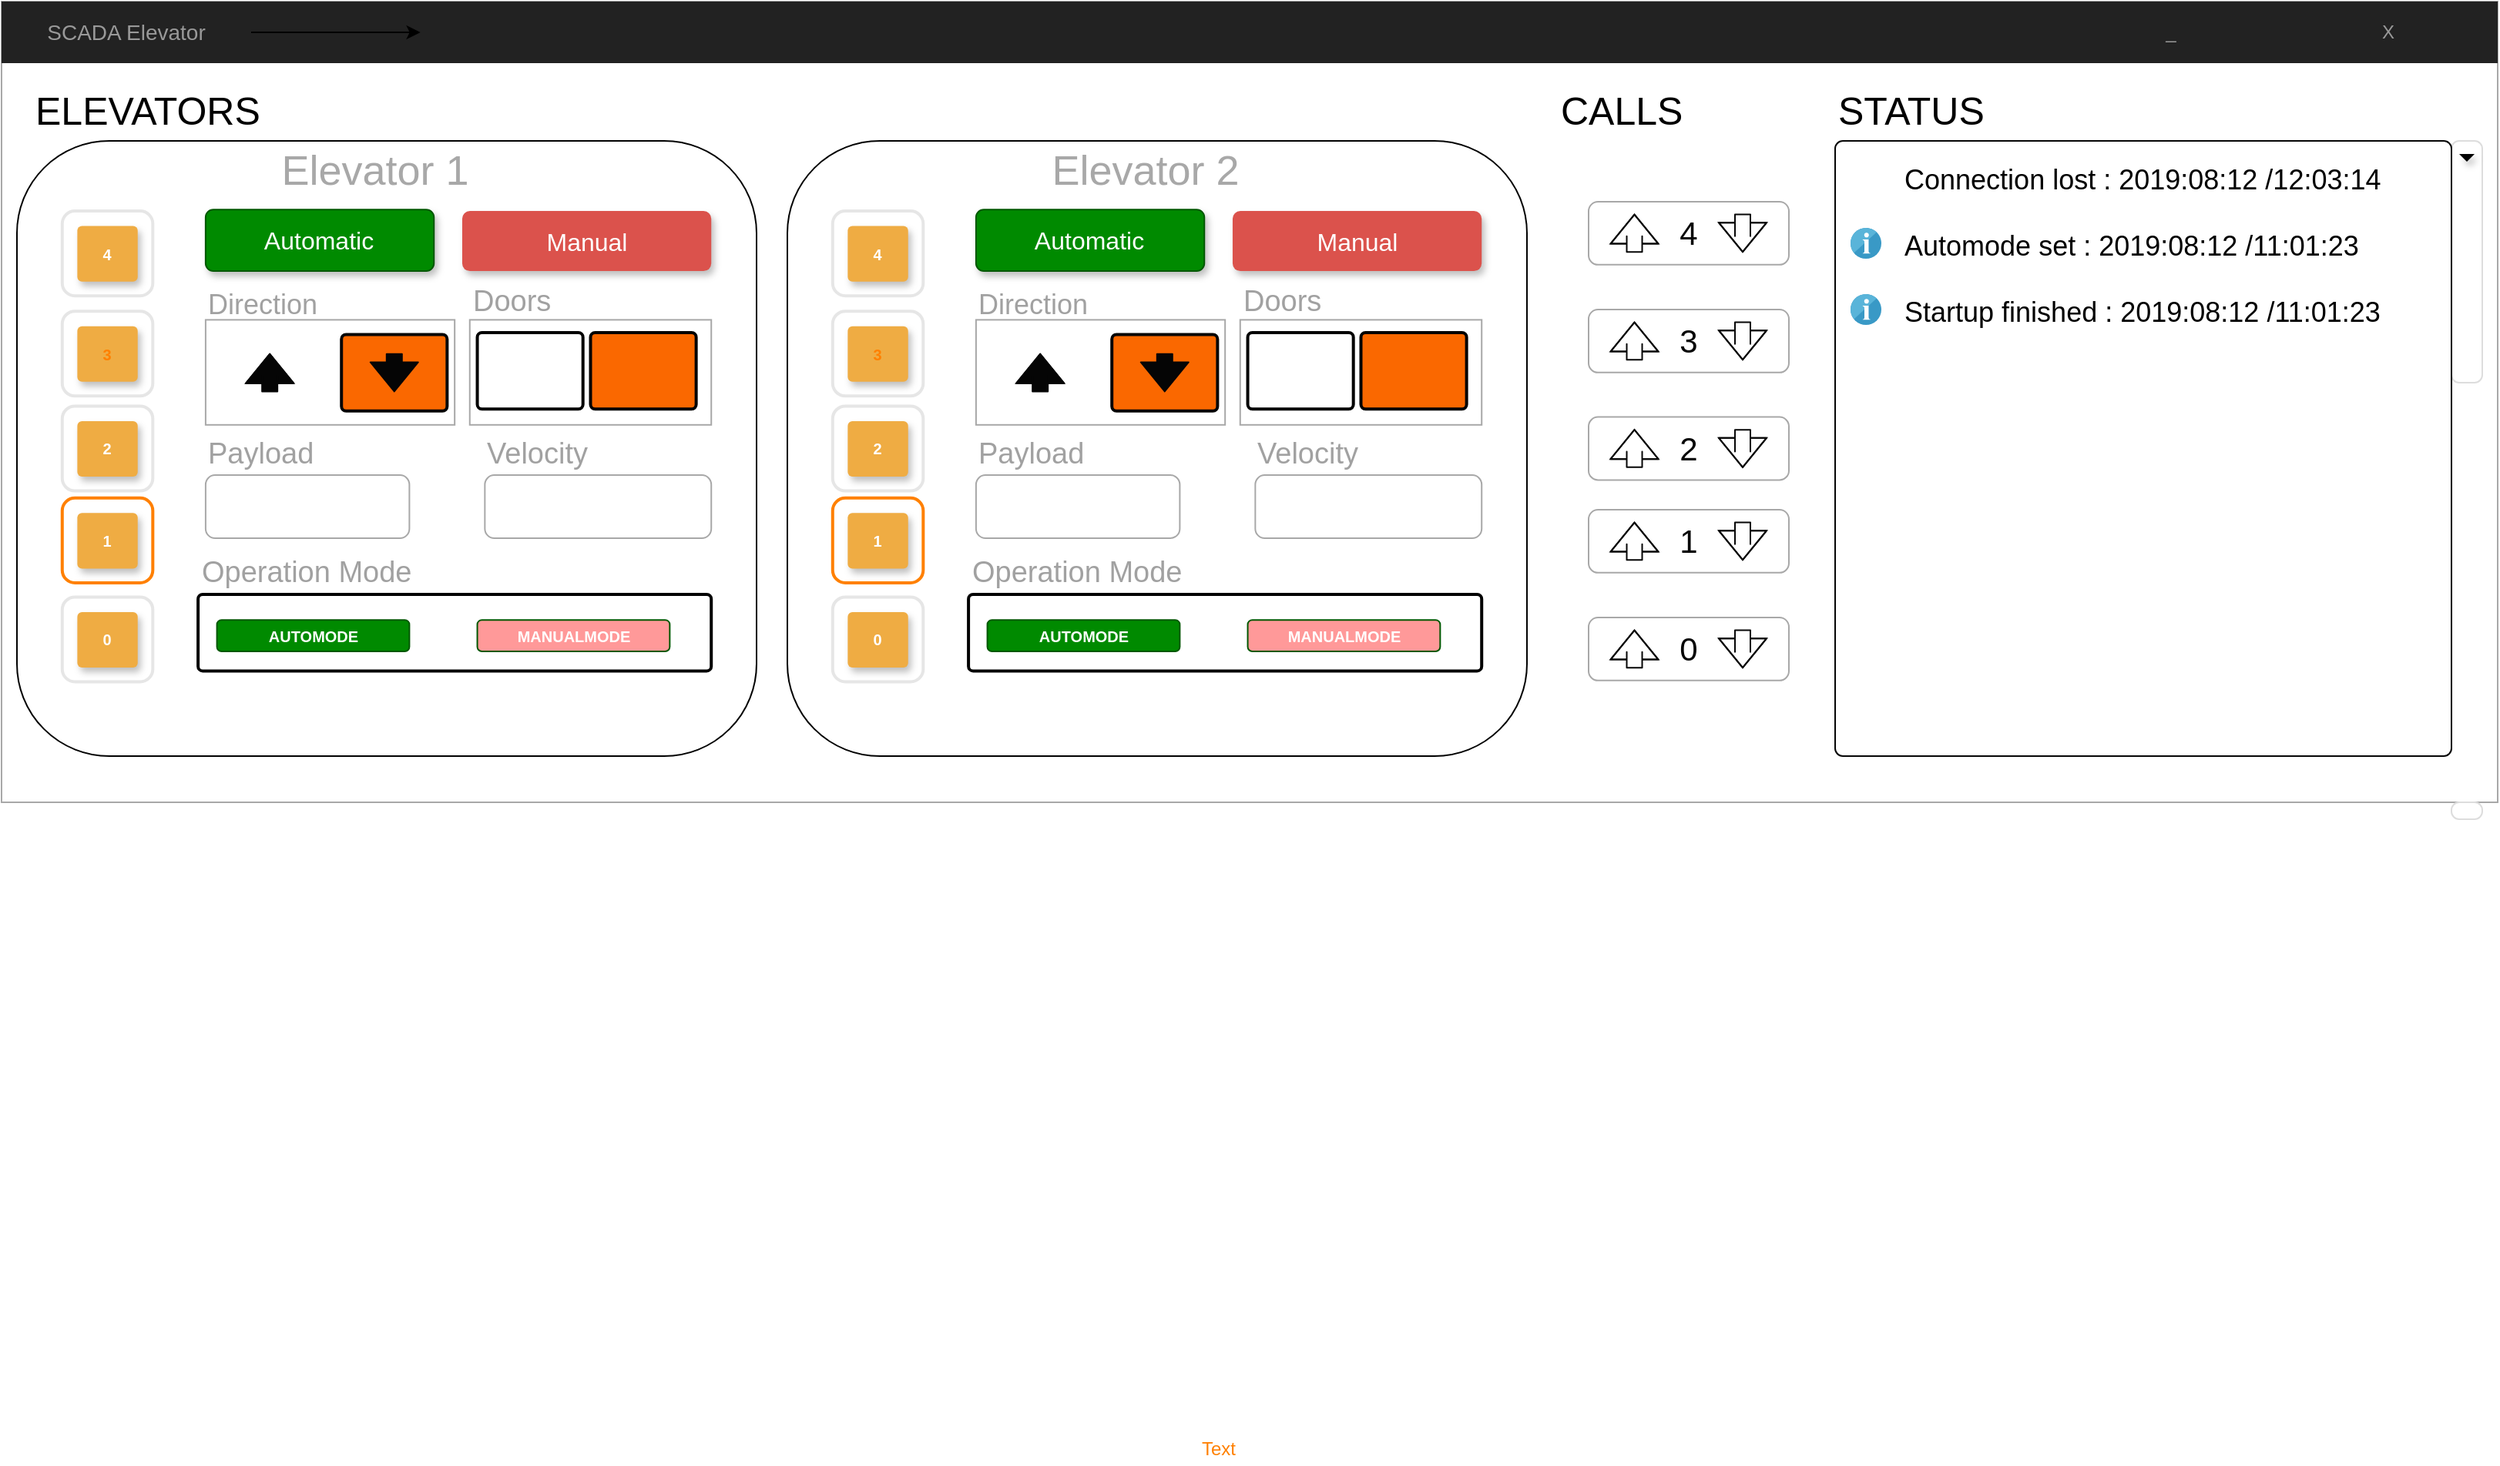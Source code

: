 <mxfile version="12.4.3" type="device" pages="1"><diagram name="Page-1" id="c9db0220-8083-56f3-ca83-edcdcd058819"><mxGraphModel dx="4676" dy="1778" grid="1" gridSize="10" guides="1" tooltips="1" connect="1" arrows="1" fold="1" page="1" pageScale="1.5" pageWidth="826" pageHeight="1169" background="#ffffff" math="0" shadow="0"><root><mxCell id="0" style=";html=1;"/><mxCell id="1" style=";html=1;" parent="0"/><mxCell id="YUiqfEjcNesMXW2IzgrV-88" value="" style="rounded=1;whiteSpace=wrap;html=1;strokeColor=#050505;strokeWidth=1;fontSize=12;fontColor=#FF8000;" vertex="1" parent="1"><mxGeometry x="260" y="570.5" width="170" height="399.5" as="geometry"/></mxCell><mxCell id="S7M7DVfCWea9iP3jPeuL-24" value="" style="rounded=0;whiteSpace=wrap;html=1;strokeColor=#A8A8A8;fontColor=#A1A1A1;" parent="1" vertex="1"><mxGeometry x="-750" y="480" width="1620" height="520" as="geometry"/></mxCell><mxCell id="l9W6tKXWmb2Glwrjk5Hw-6" value="" style="html=1;shadow=0;dashed=0;shape=mxgraph.bootstrap.rrect;rSize=5;strokeColor=#dddddd;align=left;spacingLeft=10;fontSize=16;whiteSpace=wrap;rounded=0;" parent="1" vertex="1"><mxGeometry x="840" y="570.5" width="20" height="157" as="geometry"/></mxCell><mxCell id="3d76a8aef4d5c911-1" value="" style="html=1;shadow=0;dashed=0;shape=mxgraph.bootstrap.rect;fillColor=#222222;strokeColor=none;whiteSpace=wrap;rounded=0;fontSize=12;fontColor=#000000;align=center;" parent="1" vertex="1"><mxGeometry x="-750" y="480" width="1620" height="40" as="geometry"/></mxCell><mxCell id="YUiqfEjcNesMXW2IzgrV-93" value="" style="edgeStyle=orthogonalEdgeStyle;rounded=0;orthogonalLoop=1;jettySize=auto;html=1;fillColor=#FFFFFF;fontSize=12;fontColor=#FF8000;" edge="1" parent="3d76a8aef4d5c911-1" source="3d76a8aef4d5c911-2"><mxGeometry relative="1" as="geometry"><mxPoint x="271.831" y="20" as="targetPoint"/></mxGeometry></mxCell><mxCell id="3d76a8aef4d5c911-2" value="SCADA Elevator" style="html=1;shadow=0;dashed=0;fillColor=none;strokeColor=none;shape=mxgraph.bootstrap.rect;fontColor=#999999;fontSize=14;whiteSpace=wrap;" parent="3d76a8aef4d5c911-1" vertex="1"><mxGeometry width="162" height="40" as="geometry"/></mxCell><mxCell id="3d76a8aef4d5c911-9" value="_" style="html=1;shadow=0;dashed=0;fillColor=none;strokeColor=none;shape=mxgraph.bootstrap.rect;fontColor=#999999;whiteSpace=wrap;" parent="3d76a8aef4d5c911-1" vertex="1"><mxGeometry x="1336.5" width="141.75" height="40" as="geometry"/></mxCell><mxCell id="3d76a8aef4d5c911-10" value="X" style="html=1;shadow=0;dashed=0;fillColor=none;strokeColor=none;shape=mxgraph.bootstrap.rect;fontColor=#999999;whiteSpace=wrap;" parent="3d76a8aef4d5c911-1" vertex="1"><mxGeometry x="1478.25" width="141.75" height="40" as="geometry"/></mxCell><mxCell id="l9W6tKXWmb2Glwrjk5Hw-80" style="edgeStyle=orthogonalEdgeStyle;rounded=0;orthogonalLoop=1;jettySize=auto;html=1;labelBackgroundColor=#ffffff;strokeColor=#FFFFFF;fontColor=#FFFFFF;" parent="1" source="3d76a8aef4d5c911-24" edge="1"><mxGeometry relative="1" as="geometry"><mxPoint x="640" y="850" as="targetPoint"/></mxGeometry></mxCell><mxCell id="3d76a8aef4d5c911-24" value="&lt;font style=&quot;font-size: 18px&quot;&gt;&lt;font style=&quot;font-size: 18px&quot;&gt;&amp;nbsp; &amp;nbsp; &amp;nbsp; &amp;nbsp;&lt;font style=&quot;font-size: 18px&quot;&gt;Connection lost : 2019:08:12 /12:03:14&lt;/font&gt;&lt;br&gt;&lt;/font&gt;&lt;br&gt;&amp;nbsp; &amp;nbsp; &amp;nbsp; &amp;nbsp;&lt;font style=&quot;font-size: 18px&quot;&gt;Automode set :&amp;nbsp;&lt;/font&gt;2019:08:12 /11:01:23&lt;br&gt;&lt;br&gt;&amp;nbsp; &amp;nbsp; &amp;nbsp; &amp;nbsp;&lt;font style=&quot;font-size: 18px&quot;&gt;Startup finished :&amp;nbsp;&lt;/font&gt;2019:08:12 /11:01:23&lt;/font&gt;&lt;span style=&quot;font-size: 13px&quot;&gt;&lt;br&gt;&lt;/span&gt;" style="html=1;shadow=0;dashed=0;shape=mxgraph.bootstrap.rrect;rSize=5;fontSize=12;strokeColor=#050505;align=left;spacing=10;verticalAlign=top;whiteSpace=wrap;rounded=0;" parent="1" vertex="1"><mxGeometry x="440" y="570.5" width="400" height="399.5" as="geometry"/></mxCell><mxCell id="3d76a8aef4d5c911-25" value="&lt;font style=&quot;font-size: 25px&quot;&gt;STATUS&lt;/font&gt;" style="html=1;shadow=0;dashed=0;shape=mxgraph.bootstrap.rect;strokeColor=none;fillColor=none;align=left;fontSize=10;whiteSpace=wrap;rounded=0;" parent="1" vertex="1"><mxGeometry x="440" y="540" width="120" height="20" as="geometry"/></mxCell><mxCell id="3d76a8aef4d5c911-33" value="" style="shape=triangle;strokeColor=none;fillColor=#000000;direction=south;rounded=0;shadow=1;fontSize=12;fontColor=#000000;align=center;html=1;" parent="1" vertex="1"><mxGeometry x="845" y="579" width="10" height="5" as="geometry"/></mxCell><mxCell id="l9W6tKXWmb2Glwrjk5Hw-1" value="" style="shape=image;html=1;verticalAlign=top;verticalLabelPosition=bottom;labelBackgroundColor=#ffffff;imageAspect=0;aspect=fixed;image=https://cdn3.iconfinder.com/data/icons/forall/1062/error-128.png" parent="1" vertex="1"><mxGeometry x="450" y="584" width="20" height="20" as="geometry"/></mxCell><mxCell id="l9W6tKXWmb2Glwrjk5Hw-2" value="" style="aspect=fixed;html=1;points=[];align=center;image;fontSize=12;image=img/lib/mscae/Info_2.svg;" parent="1" vertex="1"><mxGeometry x="450" y="627" width="20" height="20" as="geometry"/></mxCell><mxCell id="l9W6tKXWmb2Glwrjk5Hw-5" value="" style="aspect=fixed;html=1;points=[];align=center;image;fontSize=12;image=img/lib/mscae/Info_2.svg;" parent="1" vertex="1"><mxGeometry x="450" y="670" width="20" height="20" as="geometry"/></mxCell><mxCell id="l9W6tKXWmb2Glwrjk5Hw-82" value="" style="edgeStyle=orthogonalEdgeStyle;rounded=0;orthogonalLoop=1;jettySize=auto;html=1;labelBackgroundColor=#ffffff;strokeColor=#FFFFFF;fontColor=#FFFFFF;" parent="1" source="l9W6tKXWmb2Glwrjk5Hw-9" edge="1"><mxGeometry relative="1" as="geometry"><mxPoint x="850" y="1018" as="targetPoint"/></mxGeometry></mxCell><mxCell id="l9W6tKXWmb2Glwrjk5Hw-9" value="" style="html=1;shadow=0;dashed=0;shape=mxgraph.bootstrap.rrect;rSize=5;strokeColor=#dddddd;align=left;spacingLeft=10;fontSize=16;whiteSpace=wrap;rounded=0;" parent="1" vertex="1"><mxGeometry x="840" y="1000" width="20" height="11" as="geometry"/></mxCell><mxCell id="YUiqfEjcNesMXW2IzgrV-22" value="" style="group" vertex="1" connectable="0" parent="1"><mxGeometry x="-240" y="570.5" width="480" height="399.5" as="geometry"/></mxCell><mxCell id="l9W6tKXWmb2Glwrjk5Hw-67" value="" style="shape=flexArrow;endArrow=classic;html=1;fontColor=#FFFFFF;labelBackgroundColor=#ffffff;labelBorderColor=#FFFFFF;strokeColor=#FFFFFF;" parent="YUiqfEjcNesMXW2IzgrV-22" edge="1"><mxGeometry width="50" height="50" relative="1" as="geometry"><mxPoint x="156.245" y="147.864" as="sourcePoint"/><mxPoint x="156.245" y="173.198" as="targetPoint"/></mxGeometry></mxCell><mxCell id="l9W6tKXWmb2Glwrjk5Hw-89" value="OPEN" style="html=1;shadow=0;dashed=0;shape=mxgraph.bootstrap.rrect;align=center;rSize=3;strokeColor=#050505;fillColor=#FFFFFF;fontColor=#ffffff;fontStyle=1;fontSize=10;whiteSpace=wrap;rounded=0;strokeWidth=2;" parent="YUiqfEjcNesMXW2IzgrV-22" vertex="1"><mxGeometry x="129.796" y="125.696" width="68.571" height="49.694" as="geometry"/></mxCell><mxCell id="YUiqfEjcNesMXW2IzgrV-1" value="" style="rounded=1;whiteSpace=wrap;html=1;" vertex="1" parent="YUiqfEjcNesMXW2IzgrV-22"><mxGeometry width="480" height="399.5" as="geometry"/></mxCell><mxCell id="3d76a8aef4d5c911-51" value="Automatic" style="html=1;shadow=1;dashed=0;shape=mxgraph.bootstrap.rrect;align=center;rSize=5;strokeColor=#005700;fillColor=#008a00;fontSize=16;whiteSpace=wrap;rounded=0;fontColor=#ffffff;" parent="YUiqfEjcNesMXW2IzgrV-22" vertex="1"><mxGeometry x="122.449" y="44.578" width="148.163" height="39.95" as="geometry"/></mxCell><mxCell id="YUiqfEjcNesMXW2IzgrV-6" value="" style="rounded=1;whiteSpace=wrap;html=1;fontColor=#FF8000;strokeWidth=2;strokeColor=#E6E6E6;" vertex="1" parent="YUiqfEjcNesMXW2IzgrV-22"><mxGeometry x="29.388" y="110.593" width="58.776" height="55.053" as="geometry"/></mxCell><mxCell id="l9W6tKXWmb2Glwrjk5Hw-47" value="3" style="html=1;shadow=1;dashed=0;shape=mxgraph.bootstrap.rrect;align=center;rSize=3;strokeColor=none;fillColor=#EFAC43;fontColor=#FF8000;fontStyle=1;fontSize=10;whiteSpace=wrap;rounded=0;" parent="YUiqfEjcNesMXW2IzgrV-22" vertex="1"><mxGeometry x="39.184" y="120.337" width="39.184" height="36.052" as="geometry"/></mxCell><mxCell id="YUiqfEjcNesMXW2IzgrV-12" value="" style="rounded=1;whiteSpace=wrap;html=1;fontColor=#FF8000;strokeWidth=2;strokeColor=#E6E6E6;" vertex="1" parent="YUiqfEjcNesMXW2IzgrV-22"><mxGeometry x="29.388" y="172.223" width="58.776" height="55.053" as="geometry"/></mxCell><mxCell id="YUiqfEjcNesMXW2IzgrV-13" value="2" style="html=1;shadow=1;dashed=0;shape=mxgraph.bootstrap.rrect;align=center;rSize=3;strokeColor=none;fillColor=#EFAC43;fontColor=#ffffff;fontStyle=1;fontSize=10;whiteSpace=wrap;rounded=0;" vertex="1" parent="YUiqfEjcNesMXW2IzgrV-22"><mxGeometry x="39.184" y="181.967" width="39.184" height="36.052" as="geometry"/></mxCell><mxCell id="YUiqfEjcNesMXW2IzgrV-14" value="" style="rounded=1;whiteSpace=wrap;html=1;fontColor=#FF8000;strokeWidth=2;strokeColor=#FF8000;" vertex="1" parent="YUiqfEjcNesMXW2IzgrV-22"><mxGeometry x="29.388" y="231.905" width="58.776" height="55.053" as="geometry"/></mxCell><mxCell id="YUiqfEjcNesMXW2IzgrV-15" value="1" style="html=1;shadow=1;dashed=0;shape=mxgraph.bootstrap.rrect;align=center;rSize=3;strokeColor=none;fillColor=#EFAC43;fontColor=#ffffff;fontStyle=1;fontSize=10;whiteSpace=wrap;rounded=0;" vertex="1" parent="YUiqfEjcNesMXW2IzgrV-22"><mxGeometry x="39.184" y="241.649" width="39.184" height="36.052" as="geometry"/></mxCell><mxCell id="YUiqfEjcNesMXW2IzgrV-16" value="" style="rounded=1;whiteSpace=wrap;html=1;fontColor=#FF8000;strokeWidth=2;strokeColor=#E6E6E6;" vertex="1" parent="YUiqfEjcNesMXW2IzgrV-22"><mxGeometry x="29.388" y="296.215" width="58.776" height="55.053" as="geometry"/></mxCell><mxCell id="YUiqfEjcNesMXW2IzgrV-17" value="0" style="html=1;shadow=1;dashed=0;shape=mxgraph.bootstrap.rrect;align=center;rSize=3;strokeColor=none;fillColor=#EFAC43;fontColor=#ffffff;fontStyle=1;fontSize=10;whiteSpace=wrap;rounded=0;" vertex="1" parent="YUiqfEjcNesMXW2IzgrV-22"><mxGeometry x="39.184" y="305.959" width="39.184" height="36.052" as="geometry"/></mxCell><mxCell id="YUiqfEjcNesMXW2IzgrV-18" value="" style="rounded=1;whiteSpace=wrap;html=1;fontColor=#FF8000;fontSize=12;strokeWidth=2;strokeColor=#E6E6E6;" vertex="1" parent="YUiqfEjcNesMXW2IzgrV-22"><mxGeometry x="29.388" y="45.553" width="58.776" height="55.053" as="geometry"/></mxCell><mxCell id="YUiqfEjcNesMXW2IzgrV-19" value="4" style="html=1;shadow=1;dashed=0;shape=mxgraph.bootstrap.rrect;align=center;rSize=3;strokeColor=none;fillColor=#EFAC43;fontColor=#ffffff;fontStyle=1;fontSize=10;whiteSpace=wrap;rounded=0;" vertex="1" parent="YUiqfEjcNesMXW2IzgrV-22"><mxGeometry x="39.184" y="55.297" width="39.184" height="36.052" as="geometry"/></mxCell><mxCell id="S7M7DVfCWea9iP3jPeuL-7" value="" style="rounded=0;whiteSpace=wrap;html=1;strokeColor=#A8A8A8;" parent="YUiqfEjcNesMXW2IzgrV-22" vertex="1"><mxGeometry x="122.449" y="116.196" width="161.633" height="68.207" as="geometry"/></mxCell><mxCell id="S7M7DVfCWea9iP3jPeuL-4" value="" style="rounded=0;whiteSpace=wrap;html=1;strokeColor=#A8A8A8;" parent="YUiqfEjcNesMXW2IzgrV-22" vertex="1"><mxGeometry x="293.878" y="116.196" width="156.735" height="68.207" as="geometry"/></mxCell><mxCell id="l9W6tKXWmb2Glwrjk5Hw-85" value="OPEN" style="html=1;shadow=0;dashed=0;shape=mxgraph.bootstrap.rrect;align=center;rSize=3;strokeColor=#000000;fillColor=#FFFFFF;fontColor=#ffffff;fontStyle=1;fontSize=10;whiteSpace=wrap;rounded=0;gradientColor=none;strokeWidth=2;" parent="YUiqfEjcNesMXW2IzgrV-22" vertex="1"><mxGeometry x="298.776" y="124.478" width="68.571" height="49.694" as="geometry"/></mxCell><mxCell id="l9W6tKXWmb2Glwrjk5Hw-87" value="" style="html=1;shadow=0;dashed=0;shape=mxgraph.bootstrap.rrect;align=center;rSize=3;strokeColor=#000000;fillColor=#fa6800;fontColor=#ffffff;fontStyle=1;fontSize=10;whiteSpace=wrap;rounded=0;strokeWidth=2;" parent="YUiqfEjcNesMXW2IzgrV-22" vertex="1"><mxGeometry x="372.245" y="124.478" width="68.571" height="49.694" as="geometry"/></mxCell><mxCell id="l9W6tKXWmb2Glwrjk5Hw-91" value="" style="html=1;shadow=0;dashed=0;shape=mxgraph.bootstrap.rrect;align=center;rSize=3;strokeColor=#050505;fillColor=#fa6800;fontColor=#ffffff;fontStyle=1;fontSize=10;whiteSpace=wrap;rounded=0;strokeWidth=2;" parent="YUiqfEjcNesMXW2IzgrV-22" vertex="1"><mxGeometry x="210.612" y="125.696" width="68.571" height="49.694" as="geometry"/></mxCell><mxCell id="l9W6tKXWmb2Glwrjk5Hw-101" value="" style="shape=flexArrow;endArrow=classic;html=1;fontColor=#FFFFFF;labelBackgroundColor=#ffffff;labelBorderColor=#FFFFFF;strokeColor=#050505;fillColor=#050505;" parent="YUiqfEjcNesMXW2IzgrV-22" edge="1"><mxGeometry width="50" height="50" relative="1" as="geometry"><mxPoint x="244.898" y="137.876" as="sourcePoint"/><mxPoint x="244.898" y="163.21" as="targetPoint"/></mxGeometry></mxCell><mxCell id="l9W6tKXWmb2Glwrjk5Hw-102" value="" style="shape=flexArrow;endArrow=classic;html=1;fontColor=#FFFFFF;labelBackgroundColor=#ffffff;labelBorderColor=#FFFFFF;strokeColor=#050505;fillColor=#050505;" parent="YUiqfEjcNesMXW2IzgrV-22" edge="1"><mxGeometry width="50" height="50" relative="1" as="geometry"><mxPoint x="164.082" y="163.21" as="sourcePoint"/><mxPoint x="164.082" y="137.876" as="targetPoint"/><Array as="points"><mxPoint x="164.082" y="152.492"/></Array></mxGeometry></mxCell><mxCell id="l9W6tKXWmb2Glwrjk5Hw-119" value="" style="shape=image;html=1;verticalAlign=top;verticalLabelPosition=bottom;labelBackgroundColor=#ffffff;imageAspect=0;aspect=fixed;image=https://cdn4.iconfinder.com/data/icons/basic-user-interface-elements/700/exit-enter-leave-in-door-128.png;shadow=1;strokeColor=#000000;strokeWidth=2;fillColor=#FFFFFF;gradientColor=none;fontColor=#FFFFFF;" parent="YUiqfEjcNesMXW2IzgrV-22" vertex="1"><mxGeometry x="315.918" y="131.299" width="35.317" height="35.317" as="geometry"/></mxCell><mxCell id="l9W6tKXWmb2Glwrjk5Hw-120" value="" style="shape=image;html=1;verticalAlign=top;verticalLabelPosition=bottom;labelBackgroundColor=#ffffff;imageAspect=0;aspect=fixed;image=https://cdn4.iconfinder.com/data/icons/basic-user-interface-elements/700/exit-enter-leave-out-door-128.png;shadow=1;strokeColor=#000000;strokeWidth=2;fillColor=#FFFFFF;gradientColor=none;fontColor=#FFFFFF;" parent="YUiqfEjcNesMXW2IzgrV-22" vertex="1"><mxGeometry x="389.388" y="129.838" width="38.18" height="38.18" as="geometry"/></mxCell><mxCell id="S7M7DVfCWea9iP3jPeuL-5" value="&lt;font style=&quot;font-size: 19px&quot;&gt;Doors&lt;/font&gt;" style="html=1;shadow=0;dashed=0;shape=mxgraph.bootstrap.rect;strokeColor=none;fillColor=none;align=left;fontSize=10;whiteSpace=wrap;rounded=0;fontColor=#A1A1A1;" parent="YUiqfEjcNesMXW2IzgrV-22" vertex="1"><mxGeometry x="293.878" y="94.272" width="117.551" height="19.488" as="geometry"/></mxCell><mxCell id="S7M7DVfCWea9iP3jPeuL-12" value="&lt;font style=&quot;font-size: 18px&quot;&gt;Direction&lt;/font&gt;" style="html=1;shadow=0;dashed=0;shape=mxgraph.bootstrap.rect;strokeColor=none;fillColor=none;align=left;fontSize=10;whiteSpace=wrap;rounded=0;fontColor=#A1A1A1;" parent="YUiqfEjcNesMXW2IzgrV-22" vertex="1"><mxGeometry x="122.449" y="96.708" width="117.551" height="19.488" as="geometry"/></mxCell><mxCell id="l9W6tKXWmb2Glwrjk5Hw-117" value="" style="html=1;shadow=0;dashed=0;shape=mxgraph.bootstrap.rrect;align=center;rSize=3;fontStyle=1;fontSize=10;whiteSpace=wrap;rounded=0;strokeWidth=2;" parent="YUiqfEjcNesMXW2IzgrV-22" vertex="1"><mxGeometry x="117.551" y="294.509" width="333.061" height="49.694" as="geometry"/></mxCell><mxCell id="l9W6tKXWmb2Glwrjk5Hw-118" value="AUTOMODE" style="html=1;shadow=0;dashed=0;shape=mxgraph.bootstrap.rrect;align=center;rSize=3;strokeColor=#005700;fillColor=#008a00;fontColor=#ffffff;fontStyle=1;fontSize=10;whiteSpace=wrap;rounded=0;strokeWidth=1;" parent="YUiqfEjcNesMXW2IzgrV-22" vertex="1"><mxGeometry x="129.796" y="311.074" width="124.898" height="20.462" as="geometry"/></mxCell><mxCell id="S7M7DVfCWea9iP3jPeuL-20" value="" style="rounded=1;whiteSpace=wrap;html=1;strokeColor=#A8A8A8;fontColor=#A1A1A1;" parent="YUiqfEjcNesMXW2IzgrV-22" vertex="1"><mxGeometry x="303.673" y="217.045" width="146.939" height="40.924" as="geometry"/></mxCell><mxCell id="S7M7DVfCWea9iP3jPeuL-21" value="&lt;span style=&quot;font-size: 19px&quot;&gt;Velocity&lt;/span&gt;" style="html=1;shadow=0;dashed=0;shape=mxgraph.bootstrap.rect;strokeColor=none;fillColor=none;align=left;fontSize=10;whiteSpace=wrap;rounded=0;fontColor=#A1A1A1;" parent="YUiqfEjcNesMXW2IzgrV-22" vertex="1"><mxGeometry x="303.066" y="193.66" width="117.551" height="19.488" as="geometry"/></mxCell><mxCell id="S7M7DVfCWea9iP3jPeuL-22" value="" style="rounded=1;whiteSpace=wrap;html=1;strokeColor=#A8A8A8;fontColor=#A1A1A1;" parent="YUiqfEjcNesMXW2IzgrV-22" vertex="1"><mxGeometry x="122.449" y="217.045" width="132.245" height="40.924" as="geometry"/></mxCell><mxCell id="S7M7DVfCWea9iP3jPeuL-23" value="&lt;span style=&quot;font-size: 19px&quot;&gt;Payload&lt;/span&gt;" style="html=1;shadow=0;dashed=0;shape=mxgraph.bootstrap.rect;strokeColor=none;fillColor=none;align=left;fontSize=10;whiteSpace=wrap;rounded=0;fontColor=#A1A1A1;" parent="YUiqfEjcNesMXW2IzgrV-22" vertex="1"><mxGeometry x="122.449" y="193.66" width="117.551" height="19.488" as="geometry"/></mxCell><mxCell id="S7M7DVfCWea9iP3jPeuL-29" value="&lt;span style=&quot;font-size: 19px&quot;&gt;Operation Mode&lt;/span&gt;" style="html=1;shadow=0;dashed=0;shape=mxgraph.bootstrap.rect;strokeColor=none;fillColor=none;align=left;fontSize=10;whiteSpace=wrap;rounded=0;fontColor=#A1A1A1;" parent="YUiqfEjcNesMXW2IzgrV-22" vertex="1"><mxGeometry x="117.551" y="270.637" width="161.633" height="19.488" as="geometry"/></mxCell><mxCell id="S7M7DVfCWea9iP3jPeuL-30" value="MANUALMODE" style="html=1;shadow=0;dashed=0;shape=mxgraph.bootstrap.rrect;align=center;rSize=3;strokeColor=#005700;fillColor=#FF9999;fontColor=#ffffff;fontStyle=1;fontSize=10;whiteSpace=wrap;rounded=0;strokeWidth=1;" parent="YUiqfEjcNesMXW2IzgrV-22" vertex="1"><mxGeometry x="298.776" y="311.074" width="124.898" height="20.462" as="geometry"/></mxCell><mxCell id="3d76a8aef4d5c911-53" value="Manual" style="html=1;shadow=1;dashed=0;shape=mxgraph.bootstrap.rrect;align=center;rSize=5;strokeColor=none;fillColor=#DB524C;fontColor=#ffffff;fontSize=16;whiteSpace=wrap;rounded=0;" parent="YUiqfEjcNesMXW2IzgrV-22" vertex="1"><mxGeometry x="288.98" y="45.553" width="161.633" height="38.976" as="geometry"/></mxCell><mxCell id="YUiqfEjcNesMXW2IzgrV-24" value="&lt;font style=&quot;font-size: 27px&quot; color=&quot;#a8a8a8&quot;&gt;Elevator 2&lt;/font&gt;" style="text;html=1;align=center;verticalAlign=middle;resizable=0;points=[];;autosize=1;fontSize=12;fontColor=#FF8000;" vertex="1" parent="YUiqfEjcNesMXW2IzgrV-22"><mxGeometry x="161.633" y="9.257" width="140" height="20" as="geometry"/></mxCell><mxCell id="YUiqfEjcNesMXW2IzgrV-23" value="Text" style="text;html=1;strokeColor=none;fillColor=none;align=center;verticalAlign=middle;whiteSpace=wrap;rounded=0;fontSize=12;fontColor=#FF8000;" vertex="1" parent="1"><mxGeometry x="20" y="1410" width="40" height="20" as="geometry"/></mxCell><mxCell id="YUiqfEjcNesMXW2IzgrV-33" value="" style="group" vertex="1" connectable="0" parent="1"><mxGeometry x="-740" y="570.5" width="480" height="399.5" as="geometry"/></mxCell><mxCell id="YUiqfEjcNesMXW2IzgrV-34" value="" style="shape=flexArrow;endArrow=classic;html=1;fontColor=#FFFFFF;labelBackgroundColor=#ffffff;labelBorderColor=#FFFFFF;strokeColor=#FFFFFF;" edge="1" parent="YUiqfEjcNesMXW2IzgrV-33"><mxGeometry width="50" height="50" relative="1" as="geometry"><mxPoint x="156.245" y="147.864" as="sourcePoint"/><mxPoint x="156.245" y="173.198" as="targetPoint"/></mxGeometry></mxCell><mxCell id="YUiqfEjcNesMXW2IzgrV-35" value="OPEN" style="html=1;shadow=0;dashed=0;shape=mxgraph.bootstrap.rrect;align=center;rSize=3;strokeColor=#050505;fillColor=#FFFFFF;fontColor=#ffffff;fontStyle=1;fontSize=10;whiteSpace=wrap;rounded=0;strokeWidth=2;" vertex="1" parent="YUiqfEjcNesMXW2IzgrV-33"><mxGeometry x="129.796" y="125.696" width="68.571" height="49.694" as="geometry"/></mxCell><mxCell id="YUiqfEjcNesMXW2IzgrV-36" value="" style="rounded=1;whiteSpace=wrap;html=1;" vertex="1" parent="YUiqfEjcNesMXW2IzgrV-33"><mxGeometry width="480" height="399.5" as="geometry"/></mxCell><mxCell id="YUiqfEjcNesMXW2IzgrV-37" value="Automatic" style="html=1;shadow=1;dashed=0;shape=mxgraph.bootstrap.rrect;align=center;rSize=5;strokeColor=#005700;fillColor=#008a00;fontSize=16;whiteSpace=wrap;rounded=0;fontColor=#ffffff;" vertex="1" parent="YUiqfEjcNesMXW2IzgrV-33"><mxGeometry x="122.449" y="44.578" width="148.163" height="39.95" as="geometry"/></mxCell><mxCell id="YUiqfEjcNesMXW2IzgrV-38" value="" style="rounded=1;whiteSpace=wrap;html=1;fontColor=#FF8000;strokeWidth=2;strokeColor=#E6E6E6;" vertex="1" parent="YUiqfEjcNesMXW2IzgrV-33"><mxGeometry x="29.388" y="110.593" width="58.776" height="55.053" as="geometry"/></mxCell><mxCell id="YUiqfEjcNesMXW2IzgrV-39" value="3" style="html=1;shadow=1;dashed=0;shape=mxgraph.bootstrap.rrect;align=center;rSize=3;strokeColor=none;fillColor=#EFAC43;fontColor=#FF8000;fontStyle=1;fontSize=10;whiteSpace=wrap;rounded=0;" vertex="1" parent="YUiqfEjcNesMXW2IzgrV-33"><mxGeometry x="39.184" y="120.337" width="39.184" height="36.052" as="geometry"/></mxCell><mxCell id="YUiqfEjcNesMXW2IzgrV-40" value="" style="rounded=1;whiteSpace=wrap;html=1;fontColor=#FF8000;strokeWidth=2;strokeColor=#E6E6E6;" vertex="1" parent="YUiqfEjcNesMXW2IzgrV-33"><mxGeometry x="29.388" y="172.223" width="58.776" height="55.053" as="geometry"/></mxCell><mxCell id="YUiqfEjcNesMXW2IzgrV-41" value="2" style="html=1;shadow=1;dashed=0;shape=mxgraph.bootstrap.rrect;align=center;rSize=3;strokeColor=none;fillColor=#EFAC43;fontColor=#ffffff;fontStyle=1;fontSize=10;whiteSpace=wrap;rounded=0;" vertex="1" parent="YUiqfEjcNesMXW2IzgrV-33"><mxGeometry x="39.184" y="181.967" width="39.184" height="36.052" as="geometry"/></mxCell><mxCell id="YUiqfEjcNesMXW2IzgrV-42" value="" style="rounded=1;whiteSpace=wrap;html=1;fontColor=#FF8000;strokeWidth=2;strokeColor=#FF8000;" vertex="1" parent="YUiqfEjcNesMXW2IzgrV-33"><mxGeometry x="29.388" y="231.905" width="58.776" height="55.053" as="geometry"/></mxCell><mxCell id="YUiqfEjcNesMXW2IzgrV-43" value="1" style="html=1;shadow=1;dashed=0;shape=mxgraph.bootstrap.rrect;align=center;rSize=3;strokeColor=none;fillColor=#EFAC43;fontColor=#ffffff;fontStyle=1;fontSize=10;whiteSpace=wrap;rounded=0;" vertex="1" parent="YUiqfEjcNesMXW2IzgrV-33"><mxGeometry x="39.184" y="241.649" width="39.184" height="36.052" as="geometry"/></mxCell><mxCell id="YUiqfEjcNesMXW2IzgrV-44" value="" style="rounded=1;whiteSpace=wrap;html=1;fontColor=#FF8000;strokeWidth=2;strokeColor=#E6E6E6;" vertex="1" parent="YUiqfEjcNesMXW2IzgrV-33"><mxGeometry x="29.388" y="296.215" width="58.776" height="55.053" as="geometry"/></mxCell><mxCell id="YUiqfEjcNesMXW2IzgrV-45" value="0" style="html=1;shadow=1;dashed=0;shape=mxgraph.bootstrap.rrect;align=center;rSize=3;strokeColor=none;fillColor=#EFAC43;fontColor=#ffffff;fontStyle=1;fontSize=10;whiteSpace=wrap;rounded=0;" vertex="1" parent="YUiqfEjcNesMXW2IzgrV-33"><mxGeometry x="39.184" y="305.959" width="39.184" height="36.052" as="geometry"/></mxCell><mxCell id="YUiqfEjcNesMXW2IzgrV-46" value="" style="rounded=1;whiteSpace=wrap;html=1;fontColor=#FF8000;fontSize=12;strokeWidth=2;strokeColor=#E6E6E6;" vertex="1" parent="YUiqfEjcNesMXW2IzgrV-33"><mxGeometry x="29.388" y="45.553" width="58.776" height="55.053" as="geometry"/></mxCell><mxCell id="YUiqfEjcNesMXW2IzgrV-47" value="4" style="html=1;shadow=1;dashed=0;shape=mxgraph.bootstrap.rrect;align=center;rSize=3;strokeColor=none;fillColor=#EFAC43;fontColor=#ffffff;fontStyle=1;fontSize=10;whiteSpace=wrap;rounded=0;" vertex="1" parent="YUiqfEjcNesMXW2IzgrV-33"><mxGeometry x="39.184" y="55.297" width="39.184" height="36.052" as="geometry"/></mxCell><mxCell id="YUiqfEjcNesMXW2IzgrV-48" value="" style="rounded=0;whiteSpace=wrap;html=1;strokeColor=#A8A8A8;" vertex="1" parent="YUiqfEjcNesMXW2IzgrV-33"><mxGeometry x="122.449" y="116.196" width="161.633" height="68.207" as="geometry"/></mxCell><mxCell id="YUiqfEjcNesMXW2IzgrV-49" value="" style="rounded=0;whiteSpace=wrap;html=1;strokeColor=#A8A8A8;" vertex="1" parent="YUiqfEjcNesMXW2IzgrV-33"><mxGeometry x="293.878" y="116.196" width="156.735" height="68.207" as="geometry"/></mxCell><mxCell id="YUiqfEjcNesMXW2IzgrV-50" value="OPEN" style="html=1;shadow=0;dashed=0;shape=mxgraph.bootstrap.rrect;align=center;rSize=3;strokeColor=#000000;fillColor=#FFFFFF;fontColor=#ffffff;fontStyle=1;fontSize=10;whiteSpace=wrap;rounded=0;gradientColor=none;strokeWidth=2;" vertex="1" parent="YUiqfEjcNesMXW2IzgrV-33"><mxGeometry x="298.776" y="124.478" width="68.571" height="49.694" as="geometry"/></mxCell><mxCell id="YUiqfEjcNesMXW2IzgrV-51" value="" style="html=1;shadow=0;dashed=0;shape=mxgraph.bootstrap.rrect;align=center;rSize=3;strokeColor=#000000;fillColor=#fa6800;fontColor=#ffffff;fontStyle=1;fontSize=10;whiteSpace=wrap;rounded=0;strokeWidth=2;" vertex="1" parent="YUiqfEjcNesMXW2IzgrV-33"><mxGeometry x="372.245" y="124.478" width="68.571" height="49.694" as="geometry"/></mxCell><mxCell id="YUiqfEjcNesMXW2IzgrV-52" value="" style="html=1;shadow=0;dashed=0;shape=mxgraph.bootstrap.rrect;align=center;rSize=3;strokeColor=#050505;fillColor=#fa6800;fontColor=#ffffff;fontStyle=1;fontSize=10;whiteSpace=wrap;rounded=0;strokeWidth=2;" vertex="1" parent="YUiqfEjcNesMXW2IzgrV-33"><mxGeometry x="210.612" y="125.696" width="68.571" height="49.694" as="geometry"/></mxCell><mxCell id="YUiqfEjcNesMXW2IzgrV-53" value="" style="shape=flexArrow;endArrow=classic;html=1;fontColor=#FFFFFF;labelBackgroundColor=#ffffff;labelBorderColor=#FFFFFF;strokeColor=#050505;fillColor=#050505;" edge="1" parent="YUiqfEjcNesMXW2IzgrV-33"><mxGeometry width="50" height="50" relative="1" as="geometry"><mxPoint x="244.898" y="137.876" as="sourcePoint"/><mxPoint x="244.898" y="163.21" as="targetPoint"/></mxGeometry></mxCell><mxCell id="YUiqfEjcNesMXW2IzgrV-54" value="" style="shape=flexArrow;endArrow=classic;html=1;fontColor=#FFFFFF;labelBackgroundColor=#ffffff;labelBorderColor=#FFFFFF;strokeColor=#050505;fillColor=#050505;" edge="1" parent="YUiqfEjcNesMXW2IzgrV-33"><mxGeometry width="50" height="50" relative="1" as="geometry"><mxPoint x="164.082" y="163.21" as="sourcePoint"/><mxPoint x="164.082" y="137.876" as="targetPoint"/><Array as="points"><mxPoint x="164.082" y="152.492"/></Array></mxGeometry></mxCell><mxCell id="YUiqfEjcNesMXW2IzgrV-55" value="" style="shape=image;html=1;verticalAlign=top;verticalLabelPosition=bottom;labelBackgroundColor=#ffffff;imageAspect=0;aspect=fixed;image=https://cdn4.iconfinder.com/data/icons/basic-user-interface-elements/700/exit-enter-leave-in-door-128.png;shadow=1;strokeColor=#000000;strokeWidth=2;fillColor=#FFFFFF;gradientColor=none;fontColor=#FFFFFF;" vertex="1" parent="YUiqfEjcNesMXW2IzgrV-33"><mxGeometry x="315.918" y="131.299" width="35.317" height="35.317" as="geometry"/></mxCell><mxCell id="YUiqfEjcNesMXW2IzgrV-56" value="" style="shape=image;html=1;verticalAlign=top;verticalLabelPosition=bottom;labelBackgroundColor=#ffffff;imageAspect=0;aspect=fixed;image=https://cdn4.iconfinder.com/data/icons/basic-user-interface-elements/700/exit-enter-leave-out-door-128.png;shadow=1;strokeColor=#000000;strokeWidth=2;fillColor=#FFFFFF;gradientColor=none;fontColor=#FFFFFF;" vertex="1" parent="YUiqfEjcNesMXW2IzgrV-33"><mxGeometry x="389.388" y="129.838" width="38.18" height="38.18" as="geometry"/></mxCell><mxCell id="YUiqfEjcNesMXW2IzgrV-57" value="&lt;font style=&quot;font-size: 19px&quot;&gt;Doors&lt;/font&gt;" style="html=1;shadow=0;dashed=0;shape=mxgraph.bootstrap.rect;strokeColor=none;fillColor=none;align=left;fontSize=10;whiteSpace=wrap;rounded=0;fontColor=#A1A1A1;" vertex="1" parent="YUiqfEjcNesMXW2IzgrV-33"><mxGeometry x="293.878" y="94.272" width="117.551" height="19.488" as="geometry"/></mxCell><mxCell id="YUiqfEjcNesMXW2IzgrV-58" value="&lt;font style=&quot;font-size: 18px&quot;&gt;Direction&lt;/font&gt;" style="html=1;shadow=0;dashed=0;shape=mxgraph.bootstrap.rect;strokeColor=none;fillColor=none;align=left;fontSize=10;whiteSpace=wrap;rounded=0;fontColor=#A1A1A1;" vertex="1" parent="YUiqfEjcNesMXW2IzgrV-33"><mxGeometry x="122.449" y="96.708" width="117.551" height="19.488" as="geometry"/></mxCell><mxCell id="YUiqfEjcNesMXW2IzgrV-59" value="" style="html=1;shadow=0;dashed=0;shape=mxgraph.bootstrap.rrect;align=center;rSize=3;fontStyle=1;fontSize=10;whiteSpace=wrap;rounded=0;strokeWidth=2;" vertex="1" parent="YUiqfEjcNesMXW2IzgrV-33"><mxGeometry x="117.551" y="294.509" width="333.061" height="49.694" as="geometry"/></mxCell><mxCell id="YUiqfEjcNesMXW2IzgrV-60" value="AUTOMODE" style="html=1;shadow=0;dashed=0;shape=mxgraph.bootstrap.rrect;align=center;rSize=3;strokeColor=#005700;fillColor=#008a00;fontColor=#ffffff;fontStyle=1;fontSize=10;whiteSpace=wrap;rounded=0;strokeWidth=1;" vertex="1" parent="YUiqfEjcNesMXW2IzgrV-33"><mxGeometry x="129.796" y="311.074" width="124.898" height="20.462" as="geometry"/></mxCell><mxCell id="YUiqfEjcNesMXW2IzgrV-61" value="" style="rounded=1;whiteSpace=wrap;html=1;strokeColor=#A8A8A8;fontColor=#A1A1A1;" vertex="1" parent="YUiqfEjcNesMXW2IzgrV-33"><mxGeometry x="303.673" y="217.045" width="146.939" height="40.924" as="geometry"/></mxCell><mxCell id="YUiqfEjcNesMXW2IzgrV-62" value="&lt;span style=&quot;font-size: 19px&quot;&gt;Velocity&lt;/span&gt;" style="html=1;shadow=0;dashed=0;shape=mxgraph.bootstrap.rect;strokeColor=none;fillColor=none;align=left;fontSize=10;whiteSpace=wrap;rounded=0;fontColor=#A1A1A1;" vertex="1" parent="YUiqfEjcNesMXW2IzgrV-33"><mxGeometry x="303.066" y="193.66" width="117.551" height="19.488" as="geometry"/></mxCell><mxCell id="YUiqfEjcNesMXW2IzgrV-63" value="" style="rounded=1;whiteSpace=wrap;html=1;strokeColor=#A8A8A8;fontColor=#A1A1A1;" vertex="1" parent="YUiqfEjcNesMXW2IzgrV-33"><mxGeometry x="122.449" y="217.045" width="132.245" height="40.924" as="geometry"/></mxCell><mxCell id="YUiqfEjcNesMXW2IzgrV-64" value="&lt;span style=&quot;font-size: 19px&quot;&gt;Payload&lt;/span&gt;" style="html=1;shadow=0;dashed=0;shape=mxgraph.bootstrap.rect;strokeColor=none;fillColor=none;align=left;fontSize=10;whiteSpace=wrap;rounded=0;fontColor=#A1A1A1;" vertex="1" parent="YUiqfEjcNesMXW2IzgrV-33"><mxGeometry x="122.449" y="193.66" width="117.551" height="19.488" as="geometry"/></mxCell><mxCell id="YUiqfEjcNesMXW2IzgrV-65" value="&lt;span style=&quot;font-size: 19px&quot;&gt;Operation Mode&lt;/span&gt;" style="html=1;shadow=0;dashed=0;shape=mxgraph.bootstrap.rect;strokeColor=none;fillColor=none;align=left;fontSize=10;whiteSpace=wrap;rounded=0;fontColor=#A1A1A1;" vertex="1" parent="YUiqfEjcNesMXW2IzgrV-33"><mxGeometry x="117.551" y="270.637" width="161.633" height="19.488" as="geometry"/></mxCell><mxCell id="YUiqfEjcNesMXW2IzgrV-66" value="MANUALMODE" style="html=1;shadow=0;dashed=0;shape=mxgraph.bootstrap.rrect;align=center;rSize=3;strokeColor=#005700;fillColor=#FF9999;fontColor=#ffffff;fontStyle=1;fontSize=10;whiteSpace=wrap;rounded=0;strokeWidth=1;" vertex="1" parent="YUiqfEjcNesMXW2IzgrV-33"><mxGeometry x="298.776" y="311.074" width="124.898" height="20.462" as="geometry"/></mxCell><mxCell id="YUiqfEjcNesMXW2IzgrV-67" value="Manual" style="html=1;shadow=1;dashed=0;shape=mxgraph.bootstrap.rrect;align=center;rSize=5;strokeColor=none;fillColor=#DB524C;fontColor=#ffffff;fontSize=16;whiteSpace=wrap;rounded=0;" vertex="1" parent="YUiqfEjcNesMXW2IzgrV-33"><mxGeometry x="288.98" y="45.553" width="161.633" height="38.976" as="geometry"/></mxCell><mxCell id="YUiqfEjcNesMXW2IzgrV-68" value="&lt;font style=&quot;font-size: 27px&quot; color=&quot;#a8a8a8&quot;&gt;Elevator 1&lt;/font&gt;" style="text;html=1;align=center;verticalAlign=middle;resizable=0;points=[];;autosize=1;fontSize=12;fontColor=#FF8000;" vertex="1" parent="YUiqfEjcNesMXW2IzgrV-33"><mxGeometry x="161.633" y="9.257" width="140" height="20" as="geometry"/></mxCell><mxCell id="YUiqfEjcNesMXW2IzgrV-70" value="" style="group" vertex="1" connectable="0" parent="1"><mxGeometry x="280" y="680" width="130" height="40.92" as="geometry"/></mxCell><mxCell id="YUiqfEjcNesMXW2IzgrV-29" value="&lt;font style=&quot;font-size: 21px&quot; color=&quot;#050505&quot;&gt;3&lt;/font&gt;" style="rounded=1;whiteSpace=wrap;html=1;strokeColor=#A8A8A8;fontColor=#A1A1A1;" vertex="1" parent="YUiqfEjcNesMXW2IzgrV-70"><mxGeometry width="130" height="40.92" as="geometry"/></mxCell><mxCell id="YUiqfEjcNesMXW2IzgrV-30" value="" style="shape=flexArrow;endArrow=classic;html=1;fontColor=#FFFFFF;labelBackgroundColor=#ffffff;labelBorderColor=#FFFFFF;strokeColor=#050505;fillColor=#FFFFFF;" edge="1" parent="YUiqfEjcNesMXW2IzgrV-70"><mxGeometry width="50" height="50" relative="1" as="geometry"><mxPoint x="29.762" y="33.12" as="sourcePoint"/><mxPoint x="29.762" y="7.786" as="targetPoint"/><Array as="points"><mxPoint x="29.762" y="22.402"/></Array></mxGeometry></mxCell><mxCell id="YUiqfEjcNesMXW2IzgrV-31" value="" style="shape=flexArrow;endArrow=classic;html=1;fontColor=#FFFFFF;labelBackgroundColor=#ffffff;labelBorderColor=#FFFFFF;strokeColor=#050505;fillColor=#FFFFFF;" edge="1" parent="YUiqfEjcNesMXW2IzgrV-70"><mxGeometry width="50" height="50" relative="1" as="geometry"><mxPoint x="100.002" y="7.786" as="sourcePoint"/><mxPoint x="100.002" y="33.12" as="targetPoint"/><Array as="points"><mxPoint x="100.002" y="22.402"/></Array></mxGeometry></mxCell><mxCell id="YUiqfEjcNesMXW2IzgrV-71" value="" style="group" vertex="1" connectable="0" parent="1"><mxGeometry x="280" y="749.79" width="130" height="40.92" as="geometry"/></mxCell><mxCell id="YUiqfEjcNesMXW2IzgrV-72" value="&lt;font style=&quot;font-size: 21px&quot; color=&quot;#050505&quot;&gt;2&lt;/font&gt;" style="rounded=1;whiteSpace=wrap;html=1;strokeColor=#A8A8A8;fontColor=#A1A1A1;" vertex="1" parent="YUiqfEjcNesMXW2IzgrV-71"><mxGeometry width="130" height="40.92" as="geometry"/></mxCell><mxCell id="YUiqfEjcNesMXW2IzgrV-73" value="" style="shape=flexArrow;endArrow=classic;html=1;fontColor=#FFFFFF;labelBackgroundColor=#ffffff;labelBorderColor=#FFFFFF;strokeColor=#050505;fillColor=#FFFFFF;" edge="1" parent="YUiqfEjcNesMXW2IzgrV-71"><mxGeometry width="50" height="50" relative="1" as="geometry"><mxPoint x="29.762" y="33.12" as="sourcePoint"/><mxPoint x="29.762" y="7.786" as="targetPoint"/><Array as="points"><mxPoint x="29.762" y="22.402"/></Array></mxGeometry></mxCell><mxCell id="YUiqfEjcNesMXW2IzgrV-74" value="" style="shape=flexArrow;endArrow=classic;html=1;fontColor=#FFFFFF;labelBackgroundColor=#ffffff;labelBorderColor=#FFFFFF;strokeColor=#050505;fillColor=#FFFFFF;" edge="1" parent="YUiqfEjcNesMXW2IzgrV-71"><mxGeometry width="50" height="50" relative="1" as="geometry"><mxPoint x="100.002" y="7.786" as="sourcePoint"/><mxPoint x="100.002" y="33.12" as="targetPoint"/><Array as="points"><mxPoint x="100.002" y="22.402"/></Array></mxGeometry></mxCell><mxCell id="YUiqfEjcNesMXW2IzgrV-75" value="" style="group" vertex="1" connectable="0" parent="1"><mxGeometry x="280" y="610" width="130" height="40.92" as="geometry"/></mxCell><mxCell id="YUiqfEjcNesMXW2IzgrV-76" value="&lt;font style=&quot;font-size: 21px&quot; color=&quot;#050505&quot;&gt;4&lt;/font&gt;" style="rounded=1;whiteSpace=wrap;html=1;strokeColor=#A8A8A8;fontColor=#A1A1A1;" vertex="1" parent="YUiqfEjcNesMXW2IzgrV-75"><mxGeometry width="130" height="40.92" as="geometry"/></mxCell><mxCell id="YUiqfEjcNesMXW2IzgrV-77" value="" style="shape=flexArrow;endArrow=classic;html=1;fontColor=#FFFFFF;labelBackgroundColor=#ffffff;labelBorderColor=#FFFFFF;strokeColor=#050505;fillColor=#FFFFFF;" edge="1" parent="YUiqfEjcNesMXW2IzgrV-75"><mxGeometry width="50" height="50" relative="1" as="geometry"><mxPoint x="29.762" y="33.12" as="sourcePoint"/><mxPoint x="29.762" y="7.786" as="targetPoint"/><Array as="points"><mxPoint x="29.762" y="22.402"/></Array></mxGeometry></mxCell><mxCell id="YUiqfEjcNesMXW2IzgrV-78" value="" style="shape=flexArrow;endArrow=classic;html=1;fontColor=#FFFFFF;labelBackgroundColor=#ffffff;labelBorderColor=#FFFFFF;strokeColor=#050505;fillColor=#FFFFFF;" edge="1" parent="YUiqfEjcNesMXW2IzgrV-75"><mxGeometry width="50" height="50" relative="1" as="geometry"><mxPoint x="100.002" y="7.786" as="sourcePoint"/><mxPoint x="100.002" y="33.12" as="targetPoint"/><Array as="points"><mxPoint x="100.002" y="22.402"/></Array></mxGeometry></mxCell><mxCell id="YUiqfEjcNesMXW2IzgrV-79" value="" style="group" vertex="1" connectable="0" parent="1"><mxGeometry x="280" y="810" width="130" height="40.92" as="geometry"/></mxCell><mxCell id="YUiqfEjcNesMXW2IzgrV-80" value="&lt;font style=&quot;font-size: 21px&quot; color=&quot;#050505&quot;&gt;1&lt;/font&gt;" style="rounded=1;whiteSpace=wrap;html=1;strokeColor=#A8A8A8;fontColor=#A1A1A1;" vertex="1" parent="YUiqfEjcNesMXW2IzgrV-79"><mxGeometry width="130" height="40.92" as="geometry"/></mxCell><mxCell id="YUiqfEjcNesMXW2IzgrV-81" value="" style="shape=flexArrow;endArrow=classic;html=1;fontColor=#FFFFFF;labelBackgroundColor=#ffffff;labelBorderColor=#FFFFFF;strokeColor=#050505;fillColor=#FFFFFF;" edge="1" parent="YUiqfEjcNesMXW2IzgrV-79"><mxGeometry width="50" height="50" relative="1" as="geometry"><mxPoint x="29.762" y="33.12" as="sourcePoint"/><mxPoint x="29.762" y="7.786" as="targetPoint"/><Array as="points"><mxPoint x="29.762" y="22.402"/></Array></mxGeometry></mxCell><mxCell id="YUiqfEjcNesMXW2IzgrV-82" value="" style="shape=flexArrow;endArrow=classic;html=1;fontColor=#FFFFFF;labelBackgroundColor=#ffffff;labelBorderColor=#FFFFFF;strokeColor=#050505;fillColor=#FFFFFF;" edge="1" parent="YUiqfEjcNesMXW2IzgrV-79"><mxGeometry width="50" height="50" relative="1" as="geometry"><mxPoint x="100.002" y="7.786" as="sourcePoint"/><mxPoint x="100.002" y="33.12" as="targetPoint"/><Array as="points"><mxPoint x="100.002" y="22.402"/></Array></mxGeometry></mxCell><mxCell id="YUiqfEjcNesMXW2IzgrV-83" value="" style="group" vertex="1" connectable="0" parent="1"><mxGeometry x="280" y="880" width="130" height="40.92" as="geometry"/></mxCell><mxCell id="YUiqfEjcNesMXW2IzgrV-84" value="&lt;font style=&quot;font-size: 21px&quot; color=&quot;#050505&quot;&gt;0&lt;/font&gt;" style="rounded=1;whiteSpace=wrap;html=1;strokeColor=#A8A8A8;fontColor=#A1A1A1;" vertex="1" parent="YUiqfEjcNesMXW2IzgrV-83"><mxGeometry width="130" height="40.92" as="geometry"/></mxCell><mxCell id="YUiqfEjcNesMXW2IzgrV-85" value="" style="shape=flexArrow;endArrow=classic;html=1;fontColor=#FFFFFF;labelBackgroundColor=#ffffff;labelBorderColor=#FFFFFF;strokeColor=#050505;fillColor=#FFFFFF;" edge="1" parent="YUiqfEjcNesMXW2IzgrV-83"><mxGeometry width="50" height="50" relative="1" as="geometry"><mxPoint x="29.762" y="33.12" as="sourcePoint"/><mxPoint x="29.762" y="7.786" as="targetPoint"/><Array as="points"><mxPoint x="29.762" y="22.402"/></Array></mxGeometry></mxCell><mxCell id="YUiqfEjcNesMXW2IzgrV-86" value="" style="shape=flexArrow;endArrow=classic;html=1;fontColor=#FFFFFF;labelBackgroundColor=#ffffff;labelBorderColor=#FFFFFF;strokeColor=#050505;fillColor=#FFFFFF;" edge="1" parent="YUiqfEjcNesMXW2IzgrV-83"><mxGeometry width="50" height="50" relative="1" as="geometry"><mxPoint x="100.002" y="7.786" as="sourcePoint"/><mxPoint x="100.002" y="33.12" as="targetPoint"/><Array as="points"><mxPoint x="100.002" y="22.402"/></Array></mxGeometry></mxCell><mxCell id="YUiqfEjcNesMXW2IzgrV-89" value="&lt;font style=&quot;font-size: 25px&quot;&gt;CALLS&lt;/font&gt;" style="html=1;shadow=0;dashed=0;shape=mxgraph.bootstrap.rect;strokeColor=none;fillColor=none;align=left;fontSize=10;whiteSpace=wrap;rounded=0;" vertex="1" parent="1"><mxGeometry x="260" y="540" width="120" height="20" as="geometry"/></mxCell><mxCell id="YUiqfEjcNesMXW2IzgrV-90" value="&lt;font style=&quot;font-size: 25px&quot;&gt;ELEVATORS&lt;/font&gt;" style="html=1;shadow=0;dashed=0;shape=mxgraph.bootstrap.rect;strokeColor=none;fillColor=none;align=left;fontSize=10;whiteSpace=wrap;rounded=0;" vertex="1" parent="1"><mxGeometry x="-730" y="540" width="120" height="20" as="geometry"/></mxCell></root></mxGraphModel></diagram></mxfile>